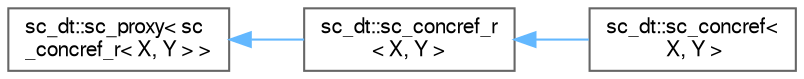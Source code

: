 digraph "Graphical Class Hierarchy"
{
 // LATEX_PDF_SIZE
  bgcolor="transparent";
  edge [fontname=FreeSans,fontsize=10,labelfontname=FreeSans,labelfontsize=10];
  node [fontname=FreeSans,fontsize=10,shape=box,height=0.2,width=0.4];
  rankdir="LR";
  Node0 [id="Node000000",label="sc_dt::sc_proxy\< sc\l_concref_r\< X, Y \> \>",height=0.2,width=0.4,color="grey40", fillcolor="white", style="filled",URL="$a01625.html",tooltip=" "];
  Node0 -> Node1 [id="edge194_Node000000_Node000001",dir="back",color="steelblue1",style="solid",tooltip=" "];
  Node1 [id="Node000001",label="sc_dt::sc_concref_r\l\< X, Y \>",height=0.2,width=0.4,color="grey40", fillcolor="white", style="filled",URL="$a01585.html",tooltip=" "];
  Node1 -> Node2 [id="edge195_Node000001_Node000002",dir="back",color="steelblue1",style="solid",tooltip=" "];
  Node2 [id="Node000002",label="sc_dt::sc_concref\<\l X, Y \>",height=0.2,width=0.4,color="grey40", fillcolor="white", style="filled",URL="$a01589.html",tooltip=" "];
}
